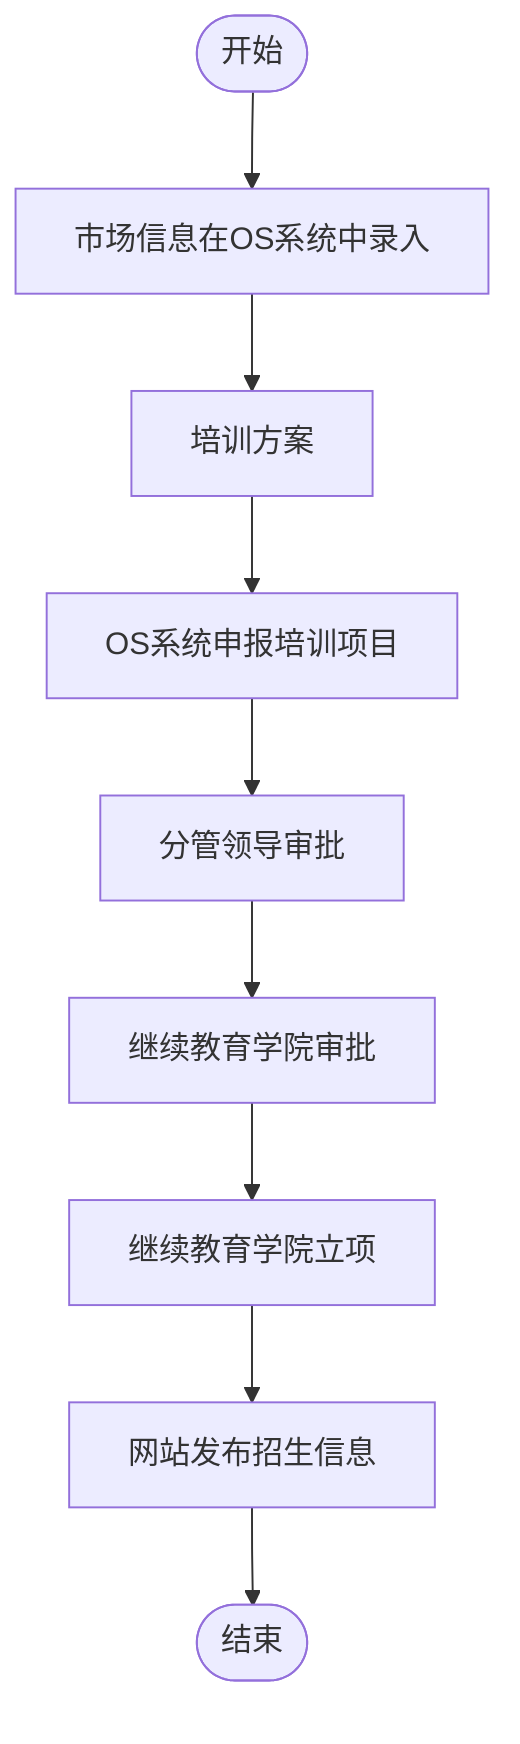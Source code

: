 flowchart TD
    Start(["开始"]) --> P1["市场信息在OS系统中录入"]
    P1 --> P2["培训方案"]
    P2 --> P3["OS系统申报培训项目"]
    P3 --> P4["分管领导审批"]
    P4 --> P5["继续教育学院审批"]
    P5 --> P6["继续教育学院立项"]
    P6 --> P7["网站发布招生信息"]
    P7 --> End(["结束"])